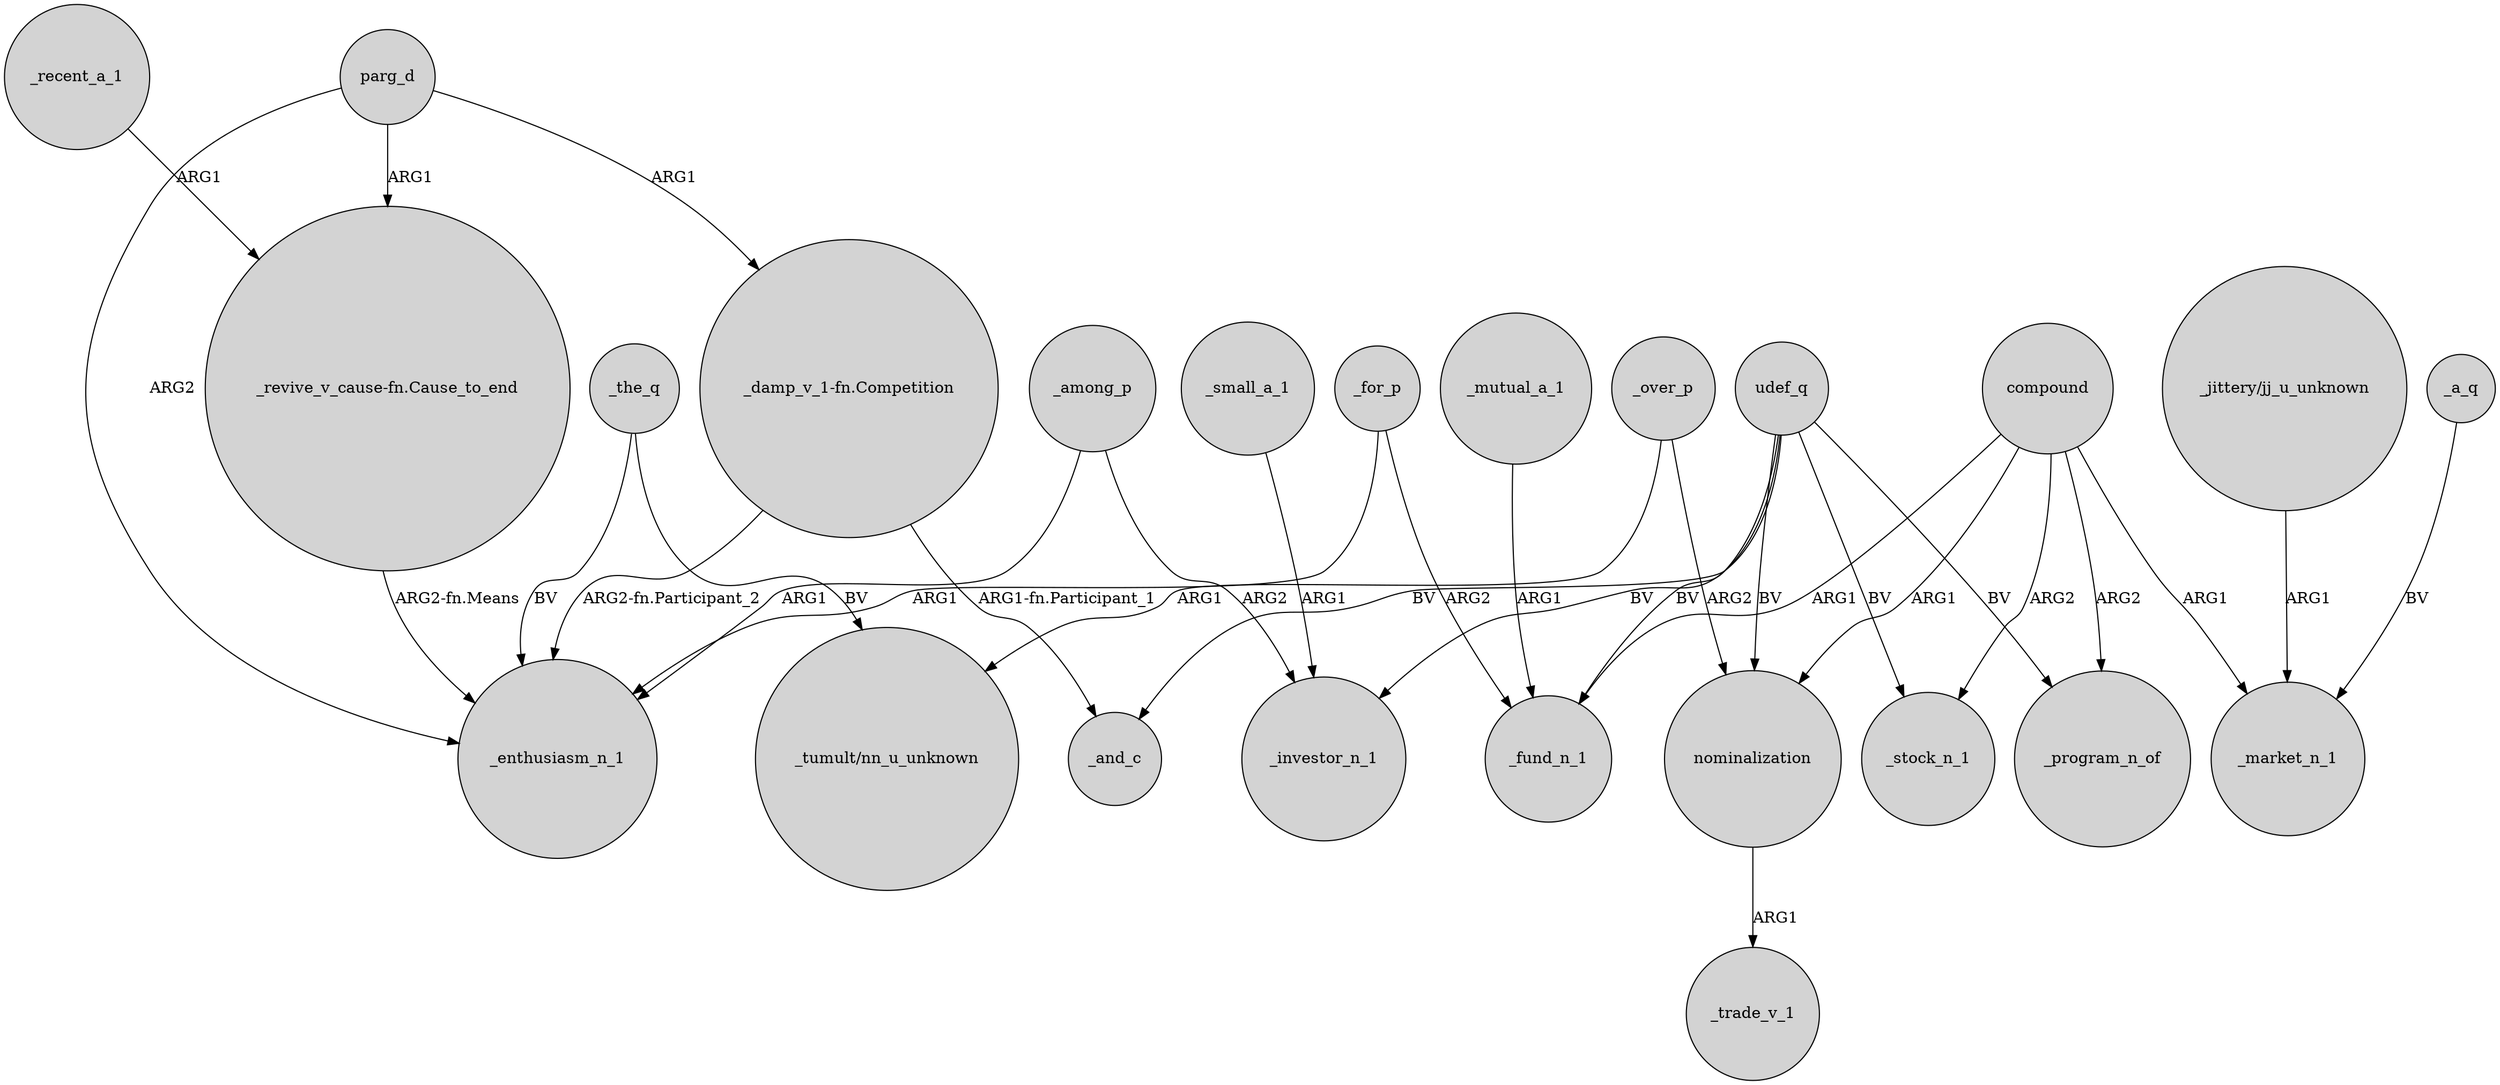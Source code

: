 digraph {
	node [shape=circle style=filled]
	parg_d -> _enthusiasm_n_1 [label=ARG2]
	"_jittery/jj_u_unknown" -> _market_n_1 [label=ARG1]
	_over_p -> nominalization [label=ARG2]
	_for_p -> _fund_n_1 [label=ARG2]
	"_damp_v_1-fn.Competition" -> _and_c [label="ARG1-fn.Participant_1"]
	udef_q -> _fund_n_1 [label=BV]
	udef_q -> nominalization [label=BV]
	_over_p -> "_tumult/nn_u_unknown" [label=ARG1]
	parg_d -> "_damp_v_1-fn.Competition" [label=ARG1]
	_the_q -> "_tumult/nn_u_unknown" [label=BV]
	_among_p -> _investor_n_1 [label=ARG2]
	udef_q -> _and_c [label=BV]
	udef_q -> _program_n_of [label=BV]
	compound -> _program_n_of [label=ARG2]
	compound -> nominalization [label=ARG1]
	_for_p -> _enthusiasm_n_1 [label=ARG1]
	udef_q -> _stock_n_1 [label=BV]
	_small_a_1 -> _investor_n_1 [label=ARG1]
	parg_d -> "_revive_v_cause-fn.Cause_to_end" [label=ARG1]
	compound -> _stock_n_1 [label=ARG2]
	_among_p -> _enthusiasm_n_1 [label=ARG1]
	_recent_a_1 -> "_revive_v_cause-fn.Cause_to_end" [label=ARG1]
	_mutual_a_1 -> _fund_n_1 [label=ARG1]
	"_damp_v_1-fn.Competition" -> _enthusiasm_n_1 [label="ARG2-fn.Participant_2"]
	_a_q -> _market_n_1 [label=BV]
	_the_q -> _enthusiasm_n_1 [label=BV]
	compound -> _market_n_1 [label=ARG1]
	udef_q -> _investor_n_1 [label=BV]
	compound -> _fund_n_1 [label=ARG1]
	"_revive_v_cause-fn.Cause_to_end" -> _enthusiasm_n_1 [label="ARG2-fn.Means"]
	nominalization -> _trade_v_1 [label=ARG1]
}
